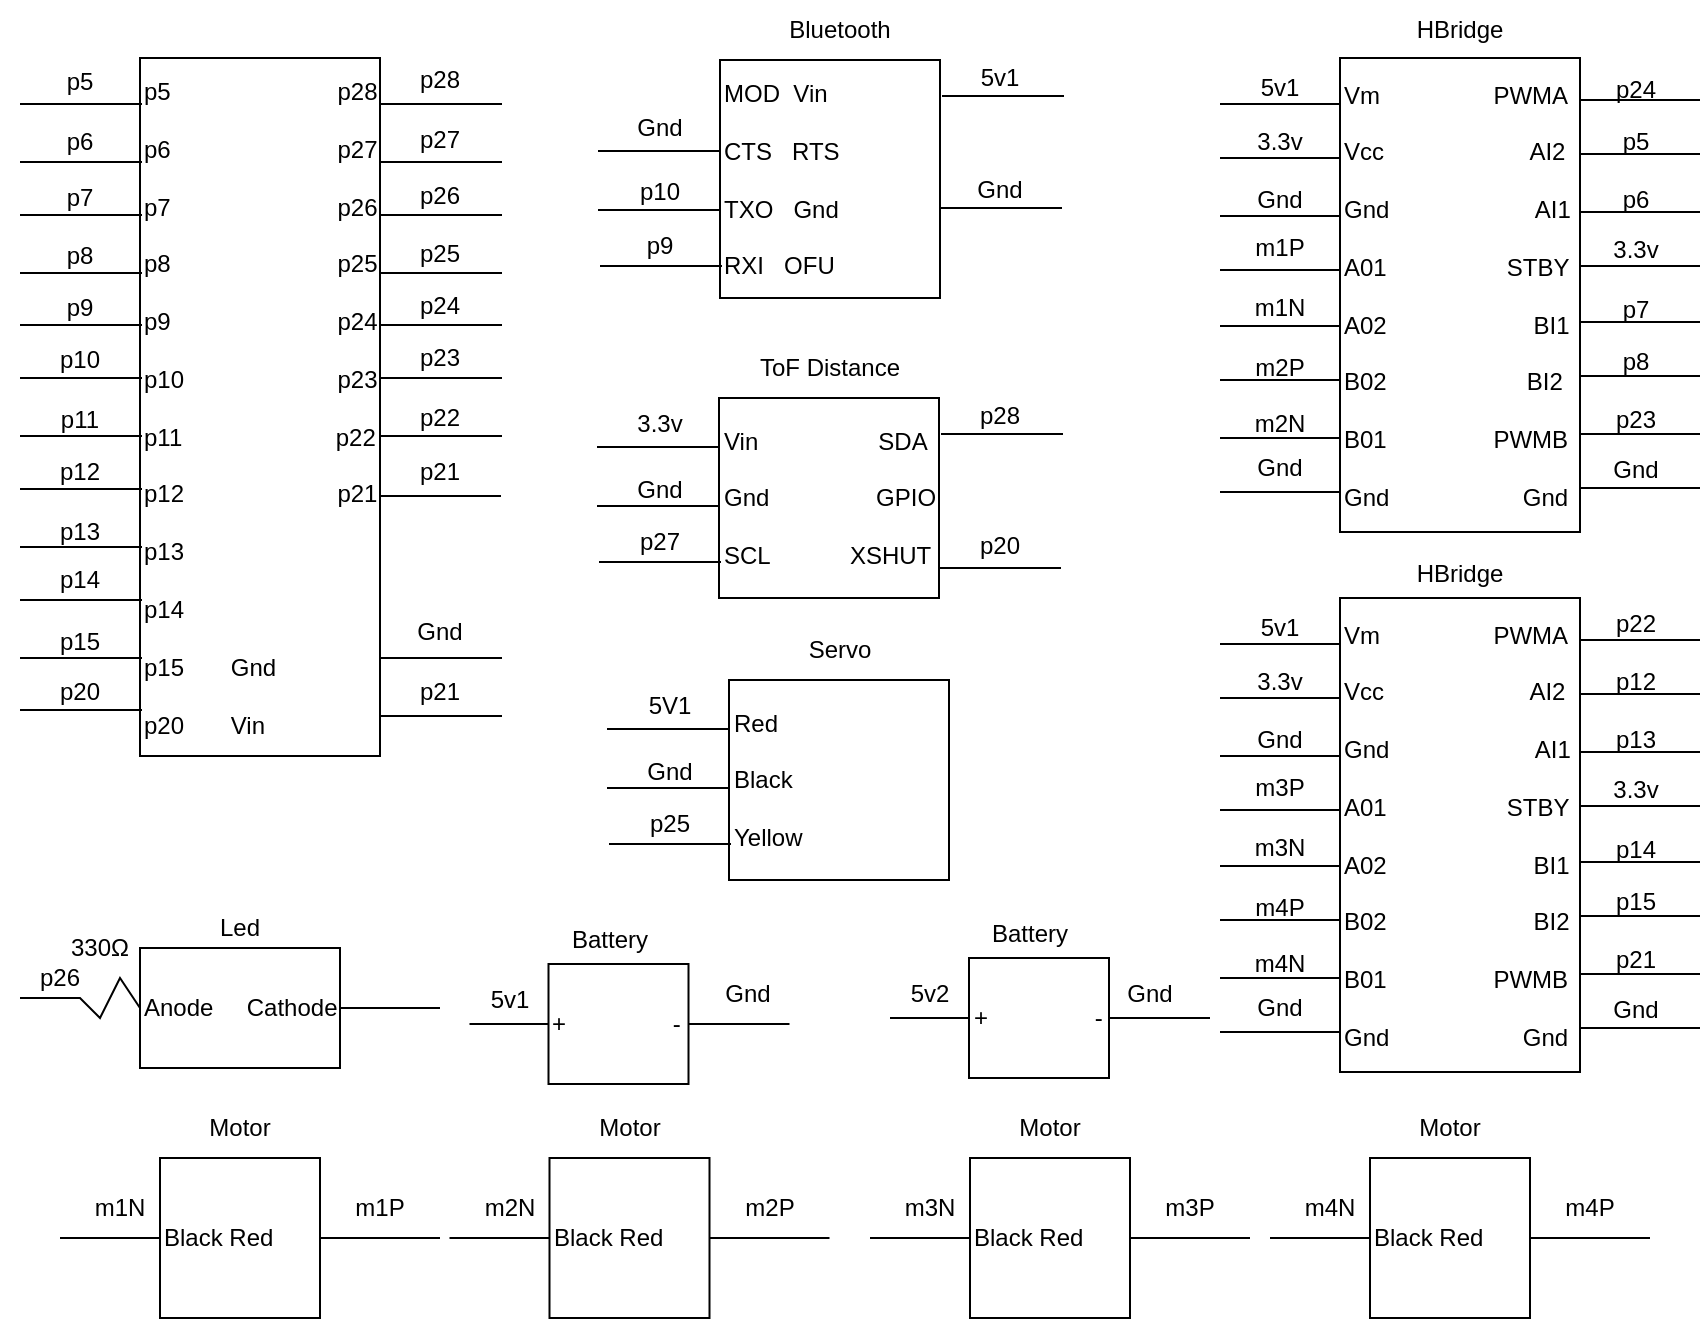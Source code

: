 <mxfile version="21.2.1" type="device">
  <diagram name="Page-1" id="CWghV8FqxBcP414u2vS3">
    <mxGraphModel dx="1825" dy="658" grid="1" gridSize="10" guides="1" tooltips="1" connect="1" arrows="1" fold="1" page="1" pageScale="1" pageWidth="850" pageHeight="1100" math="0" shadow="0">
      <root>
        <mxCell id="0" />
        <mxCell id="1" parent="0" />
        <mxCell id="lGgN09VJ7r-bYCbF2dpQ-1" value="Vm&lt;span style=&quot;white-space: pre;&quot;&gt; &lt;span style=&quot;white-space: pre;&quot;&gt;               &lt;span style=&quot;white-space: pre;&quot;&gt; &lt;span style=&quot;white-space: pre;&quot;&gt;PWMA&lt;/span&gt;&lt;/span&gt;&lt;/span&gt;&lt;/span&gt;&lt;br&gt;&lt;br&gt;Vcc&lt;span style=&quot;white-space: pre;&quot;&gt; &lt;span style=&quot;white-space: pre;&quot;&gt; &lt;span style=&quot;white-space: pre;&quot;&gt;                    AI2&lt;/span&gt;&lt;/span&gt;&lt;/span&gt;&lt;br&gt;&lt;br&gt;Gnd&lt;span style=&quot;white-space: pre;&quot;&gt; &lt;span style=&quot;white-space: pre;&quot;&gt; &lt;span style=&quot;white-space: pre;&quot;&gt;                    AI1&lt;/span&gt;&lt;/span&gt;&lt;/span&gt;&lt;br&gt;&lt;br&gt;A01&lt;span style=&quot;white-space: pre;&quot;&gt; &lt;span style=&quot;white-space: pre;&quot;&gt; &lt;span style=&quot;white-space: pre;&quot;&gt;                STBY&lt;/span&gt;&lt;/span&gt;&lt;/span&gt;&lt;br&gt;&lt;br&gt;A02&lt;span style=&quot;white-space: pre;&quot;&gt; &lt;span style=&quot;white-space: pre;&quot;&gt; &lt;span style=&quot;white-space: pre;&quot;&gt;                    BI1&lt;/span&gt;&lt;/span&gt;&lt;/span&gt;&lt;br&gt;&lt;br&gt;B02&lt;span style=&quot;white-space: pre;&quot;&gt; &lt;span style=&quot;white-space: pre;&quot;&gt;                   &lt;span style=&quot;white-space: pre;&quot;&gt; BI2&lt;/span&gt;&lt;/span&gt;&lt;/span&gt;&lt;br&gt;&lt;br&gt;B01&lt;span style=&quot;white-space: pre;&quot;&gt; &lt;span style=&quot;white-space: pre;&quot;&gt; &lt;span style=&quot;white-space: pre;&quot;&gt;              PWMB&lt;/span&gt;&lt;/span&gt;&lt;/span&gt;&lt;br&gt;&lt;br&gt;Gnd&lt;span style=&quot;white-space: pre;&quot;&gt; &lt;span style=&quot;white-space: pre;&quot;&gt; &lt;span style=&quot;white-space: pre;&quot;&gt;                  Gnd&lt;/span&gt;&lt;/span&gt;&lt;/span&gt;&lt;br&gt;&lt;div style=&quot;text-align: justify; line-height: 220%;&quot;&gt;&lt;/div&gt;" style="whiteSpace=wrap;html=1;align=left;" parent="1" vertex="1">
          <mxGeometry x="660" y="40" width="120" height="237" as="geometry" />
        </mxCell>
        <mxCell id="lGgN09VJ7r-bYCbF2dpQ-3" value="" style="endArrow=none;html=1;rounded=0;" parent="1" edge="1">
          <mxGeometry width="50" height="50" relative="1" as="geometry">
            <mxPoint x="600" y="63" as="sourcePoint" />
            <mxPoint x="660" y="63" as="targetPoint" />
            <Array as="points" />
          </mxGeometry>
        </mxCell>
        <mxCell id="lGgN09VJ7r-bYCbF2dpQ-4" value="" style="endArrow=none;html=1;rounded=0;" parent="1" edge="1">
          <mxGeometry width="50" height="50" relative="1" as="geometry">
            <mxPoint x="600" y="90" as="sourcePoint" />
            <mxPoint x="660" y="90" as="targetPoint" />
            <Array as="points" />
          </mxGeometry>
        </mxCell>
        <mxCell id="lGgN09VJ7r-bYCbF2dpQ-5" value="" style="endArrow=none;html=1;rounded=0;" parent="1" edge="1">
          <mxGeometry width="50" height="50" relative="1" as="geometry">
            <mxPoint x="600" y="119" as="sourcePoint" />
            <mxPoint x="660" y="119" as="targetPoint" />
            <Array as="points" />
          </mxGeometry>
        </mxCell>
        <mxCell id="lGgN09VJ7r-bYCbF2dpQ-6" value="" style="endArrow=none;html=1;rounded=0;" parent="1" edge="1">
          <mxGeometry width="50" height="50" relative="1" as="geometry">
            <mxPoint x="600" y="146" as="sourcePoint" />
            <mxPoint x="660" y="146" as="targetPoint" />
            <Array as="points" />
          </mxGeometry>
        </mxCell>
        <mxCell id="lGgN09VJ7r-bYCbF2dpQ-8" value="" style="endArrow=none;html=1;rounded=0;" parent="1" edge="1">
          <mxGeometry width="50" height="50" relative="1" as="geometry">
            <mxPoint x="600" y="174" as="sourcePoint" />
            <mxPoint x="660" y="174" as="targetPoint" />
            <Array as="points" />
          </mxGeometry>
        </mxCell>
        <mxCell id="lGgN09VJ7r-bYCbF2dpQ-9" value="" style="endArrow=none;html=1;rounded=0;" parent="1" edge="1">
          <mxGeometry width="50" height="50" relative="1" as="geometry">
            <mxPoint x="600" y="201" as="sourcePoint" />
            <mxPoint x="660" y="201" as="targetPoint" />
            <Array as="points" />
          </mxGeometry>
        </mxCell>
        <mxCell id="lGgN09VJ7r-bYCbF2dpQ-10" value="" style="endArrow=none;html=1;rounded=0;" parent="1" edge="1">
          <mxGeometry width="50" height="50" relative="1" as="geometry">
            <mxPoint x="600" y="230" as="sourcePoint" />
            <mxPoint x="660" y="230" as="targetPoint" />
            <Array as="points" />
          </mxGeometry>
        </mxCell>
        <mxCell id="lGgN09VJ7r-bYCbF2dpQ-11" value="" style="endArrow=none;html=1;rounded=0;" parent="1" edge="1">
          <mxGeometry width="50" height="50" relative="1" as="geometry">
            <mxPoint x="600" y="257" as="sourcePoint" />
            <mxPoint x="660" y="257" as="targetPoint" />
            <Array as="points" />
          </mxGeometry>
        </mxCell>
        <mxCell id="lGgN09VJ7r-bYCbF2dpQ-20" value="" style="endArrow=none;html=1;rounded=0;" parent="1" edge="1">
          <mxGeometry width="50" height="50" relative="1" as="geometry">
            <mxPoint x="780" y="61" as="sourcePoint" />
            <mxPoint x="840" y="61" as="targetPoint" />
            <Array as="points" />
          </mxGeometry>
        </mxCell>
        <mxCell id="lGgN09VJ7r-bYCbF2dpQ-21" value="" style="endArrow=none;html=1;rounded=0;" parent="1" edge="1">
          <mxGeometry width="50" height="50" relative="1" as="geometry">
            <mxPoint x="780" y="88" as="sourcePoint" />
            <mxPoint x="840" y="88" as="targetPoint" />
            <Array as="points" />
          </mxGeometry>
        </mxCell>
        <mxCell id="lGgN09VJ7r-bYCbF2dpQ-22" value="" style="endArrow=none;html=1;rounded=0;" parent="1" edge="1">
          <mxGeometry width="50" height="50" relative="1" as="geometry">
            <mxPoint x="780" y="117" as="sourcePoint" />
            <mxPoint x="840" y="117" as="targetPoint" />
            <Array as="points" />
          </mxGeometry>
        </mxCell>
        <mxCell id="lGgN09VJ7r-bYCbF2dpQ-23" value="" style="endArrow=none;html=1;rounded=0;" parent="1" edge="1">
          <mxGeometry width="50" height="50" relative="1" as="geometry">
            <mxPoint x="780" y="144" as="sourcePoint" />
            <mxPoint x="840" y="144" as="targetPoint" />
            <Array as="points" />
          </mxGeometry>
        </mxCell>
        <mxCell id="lGgN09VJ7r-bYCbF2dpQ-24" value="" style="endArrow=none;html=1;rounded=0;" parent="1" edge="1">
          <mxGeometry width="50" height="50" relative="1" as="geometry">
            <mxPoint x="780" y="172" as="sourcePoint" />
            <mxPoint x="840" y="172" as="targetPoint" />
            <Array as="points" />
          </mxGeometry>
        </mxCell>
        <mxCell id="lGgN09VJ7r-bYCbF2dpQ-25" value="" style="endArrow=none;html=1;rounded=0;" parent="1" edge="1">
          <mxGeometry width="50" height="50" relative="1" as="geometry">
            <mxPoint x="780" y="199" as="sourcePoint" />
            <mxPoint x="840" y="199" as="targetPoint" />
            <Array as="points" />
          </mxGeometry>
        </mxCell>
        <mxCell id="lGgN09VJ7r-bYCbF2dpQ-26" value="" style="endArrow=none;html=1;rounded=0;" parent="1" edge="1">
          <mxGeometry width="50" height="50" relative="1" as="geometry">
            <mxPoint x="780" y="228" as="sourcePoint" />
            <mxPoint x="840" y="228" as="targetPoint" />
            <Array as="points" />
          </mxGeometry>
        </mxCell>
        <mxCell id="lGgN09VJ7r-bYCbF2dpQ-27" value="" style="endArrow=none;html=1;rounded=0;" parent="1" edge="1">
          <mxGeometry width="50" height="50" relative="1" as="geometry">
            <mxPoint x="780" y="255" as="sourcePoint" />
            <mxPoint x="840" y="255" as="targetPoint" />
            <Array as="points" />
          </mxGeometry>
        </mxCell>
        <mxCell id="lGgN09VJ7r-bYCbF2dpQ-53" value="5v1" style="text;html=1;strokeColor=none;fillColor=none;align=center;verticalAlign=middle;whiteSpace=wrap;rounded=0;" parent="1" vertex="1">
          <mxGeometry x="600" y="40" width="60" height="30" as="geometry" />
        </mxCell>
        <mxCell id="lGgN09VJ7r-bYCbF2dpQ-55" value="3.3v" style="text;html=1;strokeColor=none;fillColor=none;align=center;verticalAlign=middle;whiteSpace=wrap;rounded=0;" parent="1" vertex="1">
          <mxGeometry x="600" y="67" width="60" height="30" as="geometry" />
        </mxCell>
        <mxCell id="lGgN09VJ7r-bYCbF2dpQ-56" value="Gnd" style="text;html=1;strokeColor=none;fillColor=none;align=center;verticalAlign=middle;whiteSpace=wrap;rounded=0;" parent="1" vertex="1">
          <mxGeometry x="600" y="97" width="60" height="27" as="geometry" />
        </mxCell>
        <mxCell id="lGgN09VJ7r-bYCbF2dpQ-57" value="m1P" style="text;html=1;strokeColor=none;fillColor=none;align=center;verticalAlign=middle;whiteSpace=wrap;rounded=0;" parent="1" vertex="1">
          <mxGeometry x="600" y="120" width="60" height="30" as="geometry" />
        </mxCell>
        <mxCell id="lGgN09VJ7r-bYCbF2dpQ-59" value="m1N" style="text;html=1;strokeColor=none;fillColor=none;align=center;verticalAlign=middle;whiteSpace=wrap;rounded=0;" parent="1" vertex="1">
          <mxGeometry x="600" y="150" width="60" height="30" as="geometry" />
        </mxCell>
        <mxCell id="lGgN09VJ7r-bYCbF2dpQ-60" value="m2P" style="text;html=1;strokeColor=none;fillColor=none;align=center;verticalAlign=middle;whiteSpace=wrap;rounded=0;" parent="1" vertex="1">
          <mxGeometry x="600" y="180" width="60" height="30" as="geometry" />
        </mxCell>
        <mxCell id="lGgN09VJ7r-bYCbF2dpQ-62" value="m2N" style="text;html=1;strokeColor=none;fillColor=none;align=center;verticalAlign=middle;whiteSpace=wrap;rounded=0;" parent="1" vertex="1">
          <mxGeometry x="600" y="208" width="60" height="30" as="geometry" />
        </mxCell>
        <mxCell id="lGgN09VJ7r-bYCbF2dpQ-64" value="Gnd" style="text;html=1;strokeColor=none;fillColor=none;align=center;verticalAlign=middle;whiteSpace=wrap;rounded=0;" parent="1" vertex="1">
          <mxGeometry x="600" y="230" width="60" height="30" as="geometry" />
        </mxCell>
        <mxCell id="lGgN09VJ7r-bYCbF2dpQ-73" value="p24" style="text;html=1;strokeColor=none;fillColor=none;align=center;verticalAlign=middle;whiteSpace=wrap;rounded=0;" parent="1" vertex="1">
          <mxGeometry x="778" y="41" width="60" height="30" as="geometry" />
        </mxCell>
        <mxCell id="lGgN09VJ7r-bYCbF2dpQ-74" value="p5" style="text;html=1;strokeColor=none;fillColor=none;align=center;verticalAlign=middle;whiteSpace=wrap;rounded=0;" parent="1" vertex="1">
          <mxGeometry x="778" y="67" width="60" height="30" as="geometry" />
        </mxCell>
        <mxCell id="lGgN09VJ7r-bYCbF2dpQ-75" value="p6" style="text;html=1;strokeColor=none;fillColor=none;align=center;verticalAlign=middle;whiteSpace=wrap;rounded=0;" parent="1" vertex="1">
          <mxGeometry x="778" y="96" width="60" height="30" as="geometry" />
        </mxCell>
        <mxCell id="lGgN09VJ7r-bYCbF2dpQ-76" value="3.3v" style="text;html=1;strokeColor=none;fillColor=none;align=center;verticalAlign=middle;whiteSpace=wrap;rounded=0;" parent="1" vertex="1">
          <mxGeometry x="778" y="121" width="60" height="30" as="geometry" />
        </mxCell>
        <mxCell id="lGgN09VJ7r-bYCbF2dpQ-77" value="p7" style="text;html=1;strokeColor=none;fillColor=none;align=center;verticalAlign=middle;whiteSpace=wrap;rounded=0;" parent="1" vertex="1">
          <mxGeometry x="778" y="151" width="60" height="30" as="geometry" />
        </mxCell>
        <mxCell id="lGgN09VJ7r-bYCbF2dpQ-78" value="p8" style="text;html=1;strokeColor=none;fillColor=none;align=center;verticalAlign=middle;whiteSpace=wrap;rounded=0;" parent="1" vertex="1">
          <mxGeometry x="778" y="177" width="60" height="30" as="geometry" />
        </mxCell>
        <mxCell id="lGgN09VJ7r-bYCbF2dpQ-79" value="p23" style="text;html=1;strokeColor=none;fillColor=none;align=center;verticalAlign=middle;whiteSpace=wrap;rounded=0;" parent="1" vertex="1">
          <mxGeometry x="778" y="206" width="60" height="30" as="geometry" />
        </mxCell>
        <mxCell id="lGgN09VJ7r-bYCbF2dpQ-80" value="Gnd" style="text;html=1;strokeColor=none;fillColor=none;align=center;verticalAlign=middle;whiteSpace=wrap;rounded=0;" parent="1" vertex="1">
          <mxGeometry x="778" y="231" width="60" height="30" as="geometry" />
        </mxCell>
        <mxCell id="lGgN09VJ7r-bYCbF2dpQ-81" value="Vm&lt;span style=&quot;white-space: pre;&quot;&gt; &lt;span style=&quot;white-space: pre;&quot;&gt; &lt;span style=&quot;white-space: pre;&quot;&gt;               &lt;span style=&quot;white-space: pre;&quot;&gt;PWMA&lt;/span&gt;&lt;/span&gt;&lt;/span&gt;&lt;/span&gt;&lt;br&gt;&lt;br&gt;Vcc&lt;span style=&quot;white-space: pre;&quot;&gt; &lt;span style=&quot;white-space: pre;&quot;&gt; &lt;span style=&quot;white-space: pre;&quot;&gt;                    AI2&lt;/span&gt;&lt;/span&gt;&lt;/span&gt;&lt;br&gt;&lt;br&gt;Gnd&lt;span style=&quot;white-space: pre;&quot;&gt; &lt;span style=&quot;white-space: pre;&quot;&gt; &lt;span style=&quot;white-space: pre;&quot;&gt;                    AI1&lt;/span&gt;&lt;/span&gt;&lt;/span&gt;&lt;br&gt;&lt;br&gt;A01&lt;span style=&quot;white-space: pre;&quot;&gt; &lt;span style=&quot;white-space: pre;&quot;&gt; &lt;span style=&quot;white-space: pre;&quot;&gt;                STBY&lt;/span&gt;&lt;/span&gt;&lt;/span&gt;&lt;br&gt;&lt;br&gt;A02&lt;span style=&quot;white-space: pre;&quot;&gt; &lt;span style=&quot;white-space: pre;&quot;&gt; &lt;span style=&quot;white-space: pre;&quot;&gt;                    BI1&lt;/span&gt;&lt;/span&gt;&lt;/span&gt;&lt;br&gt;&lt;br&gt;B02&lt;span style=&quot;white-space: pre;&quot;&gt; &lt;span style=&quot;white-space: pre;&quot;&gt;                    &lt;span style=&quot;white-space: pre;&quot;&gt; BI2&lt;/span&gt;&lt;/span&gt;&lt;/span&gt;&lt;br&gt;&lt;br&gt;B01&lt;span style=&quot;white-space: pre;&quot;&gt; &lt;span style=&quot;white-space: pre;&quot;&gt;              &lt;span style=&quot;white-space: pre;&quot;&gt; PWMB&lt;/span&gt;&lt;/span&gt;&lt;/span&gt;&lt;br&gt;&lt;br&gt;Gnd&lt;span style=&quot;white-space: pre;&quot;&gt; &lt;span style=&quot;white-space: pre;&quot;&gt; &lt;span style=&quot;white-space: pre;&quot;&gt;                  Gnd&lt;/span&gt;&lt;/span&gt;&lt;/span&gt;&lt;br&gt;&lt;div style=&quot;text-align: justify; line-height: 220%;&quot;&gt;&lt;/div&gt;" style="whiteSpace=wrap;html=1;align=left;" parent="1" vertex="1">
          <mxGeometry x="660" y="310" width="120" height="237" as="geometry" />
        </mxCell>
        <mxCell id="lGgN09VJ7r-bYCbF2dpQ-82" value="" style="endArrow=none;html=1;rounded=0;" parent="1" edge="1">
          <mxGeometry width="50" height="50" relative="1" as="geometry">
            <mxPoint x="600" y="333" as="sourcePoint" />
            <mxPoint x="660" y="333" as="targetPoint" />
            <Array as="points" />
          </mxGeometry>
        </mxCell>
        <mxCell id="lGgN09VJ7r-bYCbF2dpQ-83" value="" style="endArrow=none;html=1;rounded=0;" parent="1" edge="1">
          <mxGeometry width="50" height="50" relative="1" as="geometry">
            <mxPoint x="600" y="360" as="sourcePoint" />
            <mxPoint x="660" y="360" as="targetPoint" />
            <Array as="points" />
          </mxGeometry>
        </mxCell>
        <mxCell id="lGgN09VJ7r-bYCbF2dpQ-84" value="" style="endArrow=none;html=1;rounded=0;" parent="1" edge="1">
          <mxGeometry width="50" height="50" relative="1" as="geometry">
            <mxPoint x="600" y="389" as="sourcePoint" />
            <mxPoint x="660" y="389" as="targetPoint" />
            <Array as="points" />
          </mxGeometry>
        </mxCell>
        <mxCell id="lGgN09VJ7r-bYCbF2dpQ-85" value="" style="endArrow=none;html=1;rounded=0;" parent="1" edge="1">
          <mxGeometry width="50" height="50" relative="1" as="geometry">
            <mxPoint x="600" y="416" as="sourcePoint" />
            <mxPoint x="660" y="416" as="targetPoint" />
            <Array as="points" />
          </mxGeometry>
        </mxCell>
        <mxCell id="lGgN09VJ7r-bYCbF2dpQ-86" value="" style="endArrow=none;html=1;rounded=0;" parent="1" edge="1">
          <mxGeometry width="50" height="50" relative="1" as="geometry">
            <mxPoint x="600" y="444" as="sourcePoint" />
            <mxPoint x="660" y="444" as="targetPoint" />
            <Array as="points" />
          </mxGeometry>
        </mxCell>
        <mxCell id="lGgN09VJ7r-bYCbF2dpQ-87" value="" style="endArrow=none;html=1;rounded=0;" parent="1" edge="1">
          <mxGeometry width="50" height="50" relative="1" as="geometry">
            <mxPoint x="600" y="471" as="sourcePoint" />
            <mxPoint x="660" y="471" as="targetPoint" />
            <Array as="points" />
          </mxGeometry>
        </mxCell>
        <mxCell id="lGgN09VJ7r-bYCbF2dpQ-88" value="" style="endArrow=none;html=1;rounded=0;" parent="1" edge="1">
          <mxGeometry width="50" height="50" relative="1" as="geometry">
            <mxPoint x="600" y="500" as="sourcePoint" />
            <mxPoint x="660" y="500" as="targetPoint" />
            <Array as="points" />
          </mxGeometry>
        </mxCell>
        <mxCell id="lGgN09VJ7r-bYCbF2dpQ-89" value="" style="endArrow=none;html=1;rounded=0;" parent="1" edge="1">
          <mxGeometry width="50" height="50" relative="1" as="geometry">
            <mxPoint x="600" y="527" as="sourcePoint" />
            <mxPoint x="660" y="527" as="targetPoint" />
            <Array as="points" />
          </mxGeometry>
        </mxCell>
        <mxCell id="lGgN09VJ7r-bYCbF2dpQ-90" value="" style="endArrow=none;html=1;rounded=0;" parent="1" edge="1">
          <mxGeometry width="50" height="50" relative="1" as="geometry">
            <mxPoint x="780" y="331" as="sourcePoint" />
            <mxPoint x="840" y="331" as="targetPoint" />
            <Array as="points" />
          </mxGeometry>
        </mxCell>
        <mxCell id="lGgN09VJ7r-bYCbF2dpQ-91" value="" style="endArrow=none;html=1;rounded=0;" parent="1" edge="1">
          <mxGeometry width="50" height="50" relative="1" as="geometry">
            <mxPoint x="780" y="358" as="sourcePoint" />
            <mxPoint x="840" y="358" as="targetPoint" />
            <Array as="points" />
          </mxGeometry>
        </mxCell>
        <mxCell id="lGgN09VJ7r-bYCbF2dpQ-92" value="" style="endArrow=none;html=1;rounded=0;" parent="1" edge="1">
          <mxGeometry width="50" height="50" relative="1" as="geometry">
            <mxPoint x="780" y="387" as="sourcePoint" />
            <mxPoint x="840" y="387" as="targetPoint" />
            <Array as="points" />
          </mxGeometry>
        </mxCell>
        <mxCell id="lGgN09VJ7r-bYCbF2dpQ-93" value="" style="endArrow=none;html=1;rounded=0;" parent="1" edge="1">
          <mxGeometry width="50" height="50" relative="1" as="geometry">
            <mxPoint x="780" y="414" as="sourcePoint" />
            <mxPoint x="840" y="414" as="targetPoint" />
            <Array as="points" />
          </mxGeometry>
        </mxCell>
        <mxCell id="lGgN09VJ7r-bYCbF2dpQ-94" value="" style="endArrow=none;html=1;rounded=0;" parent="1" edge="1">
          <mxGeometry width="50" height="50" relative="1" as="geometry">
            <mxPoint x="780" y="442" as="sourcePoint" />
            <mxPoint x="840" y="442" as="targetPoint" />
            <Array as="points" />
          </mxGeometry>
        </mxCell>
        <mxCell id="lGgN09VJ7r-bYCbF2dpQ-95" value="" style="endArrow=none;html=1;rounded=0;" parent="1" edge="1">
          <mxGeometry width="50" height="50" relative="1" as="geometry">
            <mxPoint x="780" y="469" as="sourcePoint" />
            <mxPoint x="840" y="469" as="targetPoint" />
            <Array as="points" />
          </mxGeometry>
        </mxCell>
        <mxCell id="lGgN09VJ7r-bYCbF2dpQ-96" value="" style="endArrow=none;html=1;rounded=0;" parent="1" edge="1">
          <mxGeometry width="50" height="50" relative="1" as="geometry">
            <mxPoint x="780" y="498" as="sourcePoint" />
            <mxPoint x="840" y="498" as="targetPoint" />
            <Array as="points" />
          </mxGeometry>
        </mxCell>
        <mxCell id="lGgN09VJ7r-bYCbF2dpQ-97" value="" style="endArrow=none;html=1;rounded=0;" parent="1" edge="1">
          <mxGeometry width="50" height="50" relative="1" as="geometry">
            <mxPoint x="780" y="525" as="sourcePoint" />
            <mxPoint x="840" y="525" as="targetPoint" />
            <Array as="points" />
          </mxGeometry>
        </mxCell>
        <mxCell id="lGgN09VJ7r-bYCbF2dpQ-98" value="5v1" style="text;html=1;strokeColor=none;fillColor=none;align=center;verticalAlign=middle;whiteSpace=wrap;rounded=0;" parent="1" vertex="1">
          <mxGeometry x="600" y="310" width="60" height="30" as="geometry" />
        </mxCell>
        <mxCell id="lGgN09VJ7r-bYCbF2dpQ-99" value="3.3v" style="text;html=1;strokeColor=none;fillColor=none;align=center;verticalAlign=middle;whiteSpace=wrap;rounded=0;" parent="1" vertex="1">
          <mxGeometry x="600" y="337" width="60" height="30" as="geometry" />
        </mxCell>
        <mxCell id="lGgN09VJ7r-bYCbF2dpQ-100" value="Gnd" style="text;html=1;strokeColor=none;fillColor=none;align=center;verticalAlign=middle;whiteSpace=wrap;rounded=0;" parent="1" vertex="1">
          <mxGeometry x="600" y="367" width="60" height="27" as="geometry" />
        </mxCell>
        <mxCell id="lGgN09VJ7r-bYCbF2dpQ-101" value="m3P" style="text;html=1;strokeColor=none;fillColor=none;align=center;verticalAlign=middle;whiteSpace=wrap;rounded=0;" parent="1" vertex="1">
          <mxGeometry x="600" y="390" width="60" height="30" as="geometry" />
        </mxCell>
        <mxCell id="lGgN09VJ7r-bYCbF2dpQ-102" value="m3N" style="text;html=1;strokeColor=none;fillColor=none;align=center;verticalAlign=middle;whiteSpace=wrap;rounded=0;" parent="1" vertex="1">
          <mxGeometry x="600" y="420" width="60" height="30" as="geometry" />
        </mxCell>
        <mxCell id="lGgN09VJ7r-bYCbF2dpQ-103" value="m4P" style="text;html=1;strokeColor=none;fillColor=none;align=center;verticalAlign=middle;whiteSpace=wrap;rounded=0;" parent="1" vertex="1">
          <mxGeometry x="600" y="450" width="60" height="30" as="geometry" />
        </mxCell>
        <mxCell id="lGgN09VJ7r-bYCbF2dpQ-104" value="m4N" style="text;html=1;strokeColor=none;fillColor=none;align=center;verticalAlign=middle;whiteSpace=wrap;rounded=0;" parent="1" vertex="1">
          <mxGeometry x="600" y="478" width="60" height="30" as="geometry" />
        </mxCell>
        <mxCell id="lGgN09VJ7r-bYCbF2dpQ-105" value="Gnd" style="text;html=1;strokeColor=none;fillColor=none;align=center;verticalAlign=middle;whiteSpace=wrap;rounded=0;" parent="1" vertex="1">
          <mxGeometry x="600" y="500" width="60" height="30" as="geometry" />
        </mxCell>
        <mxCell id="lGgN09VJ7r-bYCbF2dpQ-106" value="p22" style="text;html=1;strokeColor=none;fillColor=none;align=center;verticalAlign=middle;whiteSpace=wrap;rounded=0;" parent="1" vertex="1">
          <mxGeometry x="778" y="308" width="60" height="30" as="geometry" />
        </mxCell>
        <mxCell id="lGgN09VJ7r-bYCbF2dpQ-107" value="p12" style="text;html=1;strokeColor=none;fillColor=none;align=center;verticalAlign=middle;whiteSpace=wrap;rounded=0;" parent="1" vertex="1">
          <mxGeometry x="778" y="337" width="60" height="30" as="geometry" />
        </mxCell>
        <mxCell id="lGgN09VJ7r-bYCbF2dpQ-108" value="p13" style="text;html=1;strokeColor=none;fillColor=none;align=center;verticalAlign=middle;whiteSpace=wrap;rounded=0;" parent="1" vertex="1">
          <mxGeometry x="778" y="366" width="60" height="30" as="geometry" />
        </mxCell>
        <mxCell id="lGgN09VJ7r-bYCbF2dpQ-109" value="3.3v" style="text;html=1;strokeColor=none;fillColor=none;align=center;verticalAlign=middle;whiteSpace=wrap;rounded=0;" parent="1" vertex="1">
          <mxGeometry x="778" y="391" width="60" height="30" as="geometry" />
        </mxCell>
        <mxCell id="lGgN09VJ7r-bYCbF2dpQ-110" value="p14" style="text;html=1;strokeColor=none;fillColor=none;align=center;verticalAlign=middle;whiteSpace=wrap;rounded=0;" parent="1" vertex="1">
          <mxGeometry x="778" y="421" width="60" height="30" as="geometry" />
        </mxCell>
        <mxCell id="lGgN09VJ7r-bYCbF2dpQ-111" value="p15" style="text;html=1;strokeColor=none;fillColor=none;align=center;verticalAlign=middle;whiteSpace=wrap;rounded=0;" parent="1" vertex="1">
          <mxGeometry x="778" y="447" width="60" height="30" as="geometry" />
        </mxCell>
        <mxCell id="lGgN09VJ7r-bYCbF2dpQ-112" value="p21" style="text;html=1;strokeColor=none;fillColor=none;align=center;verticalAlign=middle;whiteSpace=wrap;rounded=0;" parent="1" vertex="1">
          <mxGeometry x="778" y="476" width="60" height="30" as="geometry" />
        </mxCell>
        <mxCell id="lGgN09VJ7r-bYCbF2dpQ-113" value="Gnd" style="text;html=1;strokeColor=none;fillColor=none;align=center;verticalAlign=middle;whiteSpace=wrap;rounded=0;" parent="1" vertex="1">
          <mxGeometry x="778" y="501" width="60" height="30" as="geometry" />
        </mxCell>
        <mxCell id="lGgN09VJ7r-bYCbF2dpQ-116" value="MOD&lt;span style=&quot;white-space: pre;&quot;&gt; &lt;span style=&quot;white-space: pre;&quot;&gt; Vin&lt;/span&gt;&lt;/span&gt;&lt;br&gt;&lt;br&gt;CTS&lt;span style=&quot;white-space: pre;&quot;&gt; &lt;span style=&quot;white-space: pre;&quot;&gt; &lt;span style=&quot;white-space: pre;&quot;&gt; RTS&lt;/span&gt;&lt;/span&gt;&lt;/span&gt;&lt;br&gt;&lt;br&gt;TXO&lt;span style=&quot;white-space: pre;&quot;&gt; &lt;span style=&quot;white-space: pre;&quot;&gt; &lt;span style=&quot;white-space: pre;&quot;&gt; Gnd&lt;/span&gt;&lt;/span&gt;&lt;/span&gt;&lt;br&gt;&lt;br&gt;RXI&lt;span style=&quot;white-space: pre;&quot;&gt; &lt;span style=&quot;white-space: pre;&quot;&gt; &lt;span style=&quot;white-space: pre;&quot;&gt; OFU&lt;/span&gt;&lt;/span&gt;&lt;/span&gt;" style="rounded=0;whiteSpace=wrap;html=1;align=left;" parent="1" vertex="1">
          <mxGeometry x="350" y="41" width="110" height="119" as="geometry" />
        </mxCell>
        <mxCell id="lGgN09VJ7r-bYCbF2dpQ-117" value="HBridge" style="text;html=1;strokeColor=none;fillColor=none;align=center;verticalAlign=middle;whiteSpace=wrap;rounded=0;" parent="1" vertex="1">
          <mxGeometry x="690" y="11" width="60" height="30" as="geometry" />
        </mxCell>
        <mxCell id="lGgN09VJ7r-bYCbF2dpQ-118" value="HBridge" style="text;html=1;strokeColor=none;fillColor=none;align=center;verticalAlign=middle;whiteSpace=wrap;rounded=0;" parent="1" vertex="1">
          <mxGeometry x="690" y="283" width="60" height="30" as="geometry" />
        </mxCell>
        <mxCell id="lGgN09VJ7r-bYCbF2dpQ-120" value="" style="endArrow=none;html=1;rounded=0;exitX=0.008;exitY=0.16;exitDx=0;exitDy=0;exitPerimeter=0;" parent="1" edge="1">
          <mxGeometry width="50" height="50" relative="1" as="geometry">
            <mxPoint x="350" y="86.5" as="sourcePoint" />
            <mxPoint x="289" y="86.5" as="targetPoint" />
          </mxGeometry>
        </mxCell>
        <mxCell id="lGgN09VJ7r-bYCbF2dpQ-121" value="" style="endArrow=none;html=1;rounded=0;exitX=0.008;exitY=0.16;exitDx=0;exitDy=0;exitPerimeter=0;" parent="1" edge="1">
          <mxGeometry width="50" height="50" relative="1" as="geometry">
            <mxPoint x="350" y="116" as="sourcePoint" />
            <mxPoint x="289" y="116" as="targetPoint" />
          </mxGeometry>
        </mxCell>
        <mxCell id="lGgN09VJ7r-bYCbF2dpQ-122" value="" style="endArrow=none;html=1;rounded=0;exitX=0.008;exitY=0.16;exitDx=0;exitDy=0;exitPerimeter=0;" parent="1" edge="1">
          <mxGeometry width="50" height="50" relative="1" as="geometry">
            <mxPoint x="351" y="144" as="sourcePoint" />
            <mxPoint x="290" y="144" as="targetPoint" />
          </mxGeometry>
        </mxCell>
        <mxCell id="lGgN09VJ7r-bYCbF2dpQ-123" value="" style="endArrow=none;html=1;rounded=0;exitX=0.008;exitY=0.16;exitDx=0;exitDy=0;exitPerimeter=0;" parent="1" edge="1">
          <mxGeometry width="50" height="50" relative="1" as="geometry">
            <mxPoint x="522" y="59" as="sourcePoint" />
            <mxPoint x="461" y="59" as="targetPoint" />
          </mxGeometry>
        </mxCell>
        <mxCell id="lGgN09VJ7r-bYCbF2dpQ-125" value="" style="endArrow=none;html=1;rounded=0;exitX=0.008;exitY=0.16;exitDx=0;exitDy=0;exitPerimeter=0;" parent="1" edge="1">
          <mxGeometry width="50" height="50" relative="1" as="geometry">
            <mxPoint x="521" y="115" as="sourcePoint" />
            <mxPoint x="460" y="115" as="targetPoint" />
          </mxGeometry>
        </mxCell>
        <mxCell id="lGgN09VJ7r-bYCbF2dpQ-128" value="Gnd" style="text;html=1;strokeColor=none;fillColor=none;align=center;verticalAlign=middle;whiteSpace=wrap;rounded=0;" parent="1" vertex="1">
          <mxGeometry x="290" y="60" width="60" height="30" as="geometry" />
        </mxCell>
        <mxCell id="lGgN09VJ7r-bYCbF2dpQ-129" value="p10" style="text;html=1;strokeColor=none;fillColor=none;align=center;verticalAlign=middle;whiteSpace=wrap;rounded=0;" parent="1" vertex="1">
          <mxGeometry x="290" y="93" width="60" height="27" as="geometry" />
        </mxCell>
        <mxCell id="lGgN09VJ7r-bYCbF2dpQ-130" value="p9" style="text;html=1;strokeColor=none;fillColor=none;align=center;verticalAlign=middle;whiteSpace=wrap;rounded=0;" parent="1" vertex="1">
          <mxGeometry x="290" y="120" width="60" height="27" as="geometry" />
        </mxCell>
        <mxCell id="lGgN09VJ7r-bYCbF2dpQ-131" value="5v1" style="text;html=1;strokeColor=none;fillColor=none;align=center;verticalAlign=middle;whiteSpace=wrap;rounded=0;" parent="1" vertex="1">
          <mxGeometry x="460" y="36" width="60" height="27" as="geometry" />
        </mxCell>
        <mxCell id="lGgN09VJ7r-bYCbF2dpQ-132" value="Gnd" style="text;html=1;strokeColor=none;fillColor=none;align=center;verticalAlign=middle;whiteSpace=wrap;rounded=0;" parent="1" vertex="1">
          <mxGeometry x="460" y="92" width="60" height="27" as="geometry" />
        </mxCell>
        <mxCell id="lGgN09VJ7r-bYCbF2dpQ-133" value="Bluetooth" style="text;html=1;strokeColor=none;fillColor=none;align=center;verticalAlign=middle;whiteSpace=wrap;rounded=0;" parent="1" vertex="1">
          <mxGeometry x="380" y="11" width="60" height="30" as="geometry" />
        </mxCell>
        <mxCell id="lGgN09VJ7r-bYCbF2dpQ-135" value="Vin&lt;span style=&quot;white-space: pre;&quot;&gt; &lt;span style=&quot;white-space: pre;&quot;&gt;                &lt;span style=&quot;white-space: pre;&quot;&gt; SDA&lt;/span&gt;&lt;/span&gt;&lt;/span&gt;&lt;br&gt;&lt;br&gt;Gnd&lt;span style=&quot;white-space: pre;&quot;&gt;        &lt;span style=&quot;white-space: pre;&quot;&gt;&lt;span style=&quot;white-space: pre;&quot;&gt;        GPIO&lt;/span&gt;&lt;/span&gt;&lt;/span&gt;&lt;br&gt;&lt;br&gt;SCL&lt;span style=&quot;white-space: pre;&quot;&gt; &lt;span style=&quot;white-space: pre;&quot;&gt;           &lt;span style=&quot;white-space: pre;&quot;&gt;XSHUT&lt;/span&gt;&lt;/span&gt;&lt;/span&gt;" style="rounded=0;whiteSpace=wrap;html=1;align=left;" parent="1" vertex="1">
          <mxGeometry x="349.5" y="210" width="110" height="100" as="geometry" />
        </mxCell>
        <mxCell id="lGgN09VJ7r-bYCbF2dpQ-136" value="" style="endArrow=none;html=1;rounded=0;exitX=0.008;exitY=0.16;exitDx=0;exitDy=0;exitPerimeter=0;" parent="1" edge="1">
          <mxGeometry width="50" height="50" relative="1" as="geometry">
            <mxPoint x="349.5" y="234.5" as="sourcePoint" />
            <mxPoint x="288.5" y="234.5" as="targetPoint" />
          </mxGeometry>
        </mxCell>
        <mxCell id="lGgN09VJ7r-bYCbF2dpQ-137" value="" style="endArrow=none;html=1;rounded=0;exitX=0.008;exitY=0.16;exitDx=0;exitDy=0;exitPerimeter=0;" parent="1" edge="1">
          <mxGeometry width="50" height="50" relative="1" as="geometry">
            <mxPoint x="349.5" y="264" as="sourcePoint" />
            <mxPoint x="288.5" y="264" as="targetPoint" />
          </mxGeometry>
        </mxCell>
        <mxCell id="lGgN09VJ7r-bYCbF2dpQ-138" value="" style="endArrow=none;html=1;rounded=0;exitX=0.008;exitY=0.16;exitDx=0;exitDy=0;exitPerimeter=0;" parent="1" edge="1">
          <mxGeometry width="50" height="50" relative="1" as="geometry">
            <mxPoint x="350.5" y="292" as="sourcePoint" />
            <mxPoint x="289.5" y="292" as="targetPoint" />
          </mxGeometry>
        </mxCell>
        <mxCell id="lGgN09VJ7r-bYCbF2dpQ-139" value="" style="endArrow=none;html=1;rounded=0;exitX=0.008;exitY=0.16;exitDx=0;exitDy=0;exitPerimeter=0;" parent="1" edge="1">
          <mxGeometry width="50" height="50" relative="1" as="geometry">
            <mxPoint x="521.5" y="228" as="sourcePoint" />
            <mxPoint x="460.5" y="228" as="targetPoint" />
          </mxGeometry>
        </mxCell>
        <mxCell id="lGgN09VJ7r-bYCbF2dpQ-140" value="" style="endArrow=none;html=1;rounded=0;exitX=0.008;exitY=0.16;exitDx=0;exitDy=0;exitPerimeter=0;" parent="1" edge="1">
          <mxGeometry width="50" height="50" relative="1" as="geometry">
            <mxPoint x="520.5" y="295" as="sourcePoint" />
            <mxPoint x="459.5" y="295" as="targetPoint" />
          </mxGeometry>
        </mxCell>
        <mxCell id="lGgN09VJ7r-bYCbF2dpQ-141" value="3.3v" style="text;html=1;strokeColor=none;fillColor=none;align=center;verticalAlign=middle;whiteSpace=wrap;rounded=0;" parent="1" vertex="1">
          <mxGeometry x="289.5" y="208" width="60" height="30" as="geometry" />
        </mxCell>
        <mxCell id="lGgN09VJ7r-bYCbF2dpQ-142" value="Gnd" style="text;html=1;strokeColor=none;fillColor=none;align=center;verticalAlign=middle;whiteSpace=wrap;rounded=0;" parent="1" vertex="1">
          <mxGeometry x="289.5" y="241" width="60" height="29" as="geometry" />
        </mxCell>
        <mxCell id="lGgN09VJ7r-bYCbF2dpQ-143" value="p27" style="text;html=1;strokeColor=none;fillColor=none;align=center;verticalAlign=middle;whiteSpace=wrap;rounded=0;" parent="1" vertex="1">
          <mxGeometry x="289.5" y="268" width="60" height="27" as="geometry" />
        </mxCell>
        <mxCell id="lGgN09VJ7r-bYCbF2dpQ-144" value="p28" style="text;html=1;strokeColor=none;fillColor=none;align=center;verticalAlign=middle;whiteSpace=wrap;rounded=0;" parent="1" vertex="1">
          <mxGeometry x="459.5" y="205" width="60" height="27" as="geometry" />
        </mxCell>
        <mxCell id="lGgN09VJ7r-bYCbF2dpQ-145" value="p20" style="text;html=1;strokeColor=none;fillColor=none;align=center;verticalAlign=middle;whiteSpace=wrap;rounded=0;" parent="1" vertex="1">
          <mxGeometry x="459.5" y="270" width="60" height="27" as="geometry" />
        </mxCell>
        <mxCell id="lGgN09VJ7r-bYCbF2dpQ-146" value="ToF Distance" style="text;html=1;strokeColor=none;fillColor=none;align=center;verticalAlign=middle;whiteSpace=wrap;rounded=0;" parent="1" vertex="1">
          <mxGeometry x="359.75" y="180" width="89.5" height="30" as="geometry" />
        </mxCell>
        <mxCell id="lGgN09VJ7r-bYCbF2dpQ-150" value="Red&lt;span style=&quot;white-space: pre;&quot;&gt; &lt;span style=&quot;white-space: pre;&quot;&gt; &lt;/span&gt;&lt;/span&gt;&lt;br&gt;&lt;br&gt;Black&lt;span style=&quot;white-space: pre;&quot;&gt;        &lt;span style=&quot;white-space: pre;&quot;&gt;&lt;span style=&quot;white-space: pre;&quot;&gt;       &lt;/span&gt;&lt;/span&gt;&lt;/span&gt;&lt;br&gt;&lt;br&gt;Yellow&lt;span style=&quot;white-space: pre;&quot;&gt;   &lt;/span&gt;" style="rounded=0;whiteSpace=wrap;html=1;align=left;" parent="1" vertex="1">
          <mxGeometry x="354.5" y="351" width="110" height="100" as="geometry" />
        </mxCell>
        <mxCell id="lGgN09VJ7r-bYCbF2dpQ-151" value="" style="endArrow=none;html=1;rounded=0;exitX=0.008;exitY=0.16;exitDx=0;exitDy=0;exitPerimeter=0;" parent="1" edge="1">
          <mxGeometry width="50" height="50" relative="1" as="geometry">
            <mxPoint x="354.5" y="375.5" as="sourcePoint" />
            <mxPoint x="293.5" y="375.5" as="targetPoint" />
          </mxGeometry>
        </mxCell>
        <mxCell id="lGgN09VJ7r-bYCbF2dpQ-152" value="" style="endArrow=none;html=1;rounded=0;exitX=0.008;exitY=0.16;exitDx=0;exitDy=0;exitPerimeter=0;" parent="1" edge="1">
          <mxGeometry width="50" height="50" relative="1" as="geometry">
            <mxPoint x="354.5" y="405" as="sourcePoint" />
            <mxPoint x="293.5" y="405" as="targetPoint" />
          </mxGeometry>
        </mxCell>
        <mxCell id="lGgN09VJ7r-bYCbF2dpQ-153" value="" style="endArrow=none;html=1;rounded=0;exitX=0.008;exitY=0.16;exitDx=0;exitDy=0;exitPerimeter=0;" parent="1" edge="1">
          <mxGeometry width="50" height="50" relative="1" as="geometry">
            <mxPoint x="355.5" y="433" as="sourcePoint" />
            <mxPoint x="294.5" y="433" as="targetPoint" />
          </mxGeometry>
        </mxCell>
        <mxCell id="lGgN09VJ7r-bYCbF2dpQ-156" value="5V1" style="text;html=1;strokeColor=none;fillColor=none;align=center;verticalAlign=middle;whiteSpace=wrap;rounded=0;" parent="1" vertex="1">
          <mxGeometry x="294.5" y="349" width="60" height="30" as="geometry" />
        </mxCell>
        <mxCell id="lGgN09VJ7r-bYCbF2dpQ-157" value="Gnd" style="text;html=1;strokeColor=none;fillColor=none;align=center;verticalAlign=middle;whiteSpace=wrap;rounded=0;" parent="1" vertex="1">
          <mxGeometry x="294.5" y="382" width="60" height="29" as="geometry" />
        </mxCell>
        <mxCell id="lGgN09VJ7r-bYCbF2dpQ-158" value="p25" style="text;html=1;strokeColor=none;fillColor=none;align=center;verticalAlign=middle;whiteSpace=wrap;rounded=0;" parent="1" vertex="1">
          <mxGeometry x="294.5" y="409" width="60" height="27" as="geometry" />
        </mxCell>
        <mxCell id="lGgN09VJ7r-bYCbF2dpQ-161" value="Servo" style="text;html=1;strokeColor=none;fillColor=none;align=center;verticalAlign=middle;whiteSpace=wrap;rounded=0;" parent="1" vertex="1">
          <mxGeometry x="364.75" y="321" width="89.5" height="30" as="geometry" />
        </mxCell>
        <mxCell id="lGgN09VJ7r-bYCbF2dpQ-162" value="+&lt;span style=&quot;white-space: pre;&quot;&gt; &lt;span style=&quot;white-space: pre;&quot;&gt;               -&lt;/span&gt;&lt;/span&gt;" style="rounded=0;whiteSpace=wrap;html=1;align=left;" parent="1" vertex="1">
          <mxGeometry x="264.25" y="493" width="70" height="60" as="geometry" />
        </mxCell>
        <mxCell id="lGgN09VJ7r-bYCbF2dpQ-165" value="" style="endArrow=none;html=1;rounded=0;entryX=0;entryY=0.5;entryDx=0;entryDy=0;" parent="1" target="lGgN09VJ7r-bYCbF2dpQ-162" edge="1">
          <mxGeometry width="50" height="50" relative="1" as="geometry">
            <mxPoint x="224.75" y="523" as="sourcePoint" />
            <mxPoint x="434.75" y="366" as="targetPoint" />
          </mxGeometry>
        </mxCell>
        <mxCell id="lGgN09VJ7r-bYCbF2dpQ-166" value="" style="endArrow=none;html=1;rounded=0;entryX=1;entryY=0.5;entryDx=0;entryDy=0;" parent="1" target="lGgN09VJ7r-bYCbF2dpQ-162" edge="1">
          <mxGeometry width="50" height="50" relative="1" as="geometry">
            <mxPoint x="384.75" y="523" as="sourcePoint" />
            <mxPoint x="274.75" y="533" as="targetPoint" />
          </mxGeometry>
        </mxCell>
        <mxCell id="lGgN09VJ7r-bYCbF2dpQ-167" value="5v1" style="text;html=1;strokeColor=none;fillColor=none;align=center;verticalAlign=middle;whiteSpace=wrap;rounded=0;" parent="1" vertex="1">
          <mxGeometry x="214.75" y="496" width="60" height="30" as="geometry" />
        </mxCell>
        <mxCell id="lGgN09VJ7r-bYCbF2dpQ-168" value="Gnd" style="text;html=1;strokeColor=none;fillColor=none;align=center;verticalAlign=middle;whiteSpace=wrap;rounded=0;" parent="1" vertex="1">
          <mxGeometry x="334.25" y="493" width="60" height="30" as="geometry" />
        </mxCell>
        <mxCell id="lGgN09VJ7r-bYCbF2dpQ-169" value="+&lt;span style=&quot;white-space: pre;&quot;&gt; &lt;span style=&quot;white-space: pre;&quot;&gt;               -&lt;/span&gt;&lt;/span&gt;" style="rounded=0;whiteSpace=wrap;html=1;align=left;" parent="1" vertex="1">
          <mxGeometry x="474.5" y="490" width="70" height="60" as="geometry" />
        </mxCell>
        <mxCell id="lGgN09VJ7r-bYCbF2dpQ-170" value="" style="endArrow=none;html=1;rounded=0;entryX=0;entryY=0.5;entryDx=0;entryDy=0;" parent="1" target="lGgN09VJ7r-bYCbF2dpQ-169" edge="1">
          <mxGeometry width="50" height="50" relative="1" as="geometry">
            <mxPoint x="435" y="520" as="sourcePoint" />
            <mxPoint x="645" y="363" as="targetPoint" />
          </mxGeometry>
        </mxCell>
        <mxCell id="lGgN09VJ7r-bYCbF2dpQ-171" value="" style="endArrow=none;html=1;rounded=0;entryX=1;entryY=0.5;entryDx=0;entryDy=0;" parent="1" target="lGgN09VJ7r-bYCbF2dpQ-169" edge="1">
          <mxGeometry width="50" height="50" relative="1" as="geometry">
            <mxPoint x="595" y="520" as="sourcePoint" />
            <mxPoint x="485" y="530" as="targetPoint" />
          </mxGeometry>
        </mxCell>
        <mxCell id="lGgN09VJ7r-bYCbF2dpQ-172" value="5v2" style="text;html=1;strokeColor=none;fillColor=none;align=center;verticalAlign=middle;whiteSpace=wrap;rounded=0;" parent="1" vertex="1">
          <mxGeometry x="425" y="493" width="60" height="30" as="geometry" />
        </mxCell>
        <mxCell id="lGgN09VJ7r-bYCbF2dpQ-173" value="Gnd" style="text;html=1;strokeColor=none;fillColor=none;align=center;verticalAlign=middle;whiteSpace=wrap;rounded=0;" parent="1" vertex="1">
          <mxGeometry x="535" y="493" width="60" height="30" as="geometry" />
        </mxCell>
        <mxCell id="lGgN09VJ7r-bYCbF2dpQ-175" value="Battery" style="text;html=1;strokeColor=none;fillColor=none;align=center;verticalAlign=middle;whiteSpace=wrap;rounded=0;" parent="1" vertex="1">
          <mxGeometry x="264.75" y="466" width="60" height="30" as="geometry" />
        </mxCell>
        <mxCell id="lGgN09VJ7r-bYCbF2dpQ-176" value="Battery" style="text;html=1;strokeColor=none;fillColor=none;align=center;verticalAlign=middle;whiteSpace=wrap;rounded=0;" parent="1" vertex="1">
          <mxGeometry x="475" y="463" width="60" height="30" as="geometry" />
        </mxCell>
        <mxCell id="lGgN09VJ7r-bYCbF2dpQ-177" value="p5&lt;span style=&quot;white-space: pre;&quot;&gt; &lt;span style=&quot;white-space: pre;&quot;&gt; &lt;span style=&quot;white-space: pre;&quot;&gt;                       p28&lt;/span&gt;&lt;/span&gt;&lt;/span&gt;&lt;br&gt;&lt;br&gt;p6&lt;span style=&quot;white-space: pre;&quot;&gt; &lt;span style=&quot;white-space: pre;&quot;&gt; &lt;span style=&quot;white-space: pre;&quot;&gt;                       p27&lt;/span&gt;&lt;/span&gt;&lt;/span&gt;&lt;br&gt;&lt;br&gt;p7&lt;span style=&quot;white-space: pre;&quot;&gt; &lt;span style=&quot;white-space: pre;&quot;&gt; &lt;span style=&quot;white-space: pre;&quot;&gt;                       p26&lt;/span&gt;&lt;/span&gt;&lt;/span&gt;&lt;br&gt;&lt;br&gt;p8&lt;span style=&quot;white-space: pre;&quot;&gt; &lt;span style=&quot;white-space: pre;&quot;&gt; &lt;span style=&quot;white-space: pre;&quot;&gt;                       p25&lt;/span&gt;&lt;/span&gt;&lt;/span&gt;&lt;br&gt;&lt;br&gt;p9&lt;span style=&quot;white-space: pre;&quot;&gt; &lt;span style=&quot;white-space: pre;&quot;&gt; &lt;span style=&quot;white-space: pre;&quot;&gt;                       p24&lt;/span&gt;&lt;/span&gt;&lt;/span&gt;&lt;br&gt;&lt;br&gt;p10&lt;span style=&quot;white-space: pre;&quot;&gt; &lt;span style=&quot;white-space: pre;&quot;&gt; &lt;span style=&quot;white-space: pre;&quot;&gt;                     p23&lt;/span&gt;&lt;/span&gt;&lt;/span&gt;&lt;br&gt;&lt;br&gt;p11&lt;span style=&quot;white-space: pre;&quot;&gt; &lt;span style=&quot;white-space: pre;&quot;&gt; &lt;span style=&quot;white-space: pre;&quot;&gt;                     p22&lt;/span&gt;&lt;/span&gt;&lt;/span&gt;&lt;br&gt;&lt;br&gt;p12 &amp;nbsp; &amp;nbsp; &amp;nbsp; &amp;nbsp; &amp;nbsp; &amp;nbsp; &amp;nbsp; &amp;nbsp; &amp;nbsp; &amp;nbsp; &amp;nbsp; p21&lt;br&gt;&lt;br&gt;p13&lt;br&gt;&lt;br&gt;p14&lt;br&gt;&lt;br&gt;p15&lt;span style=&quot;white-space: pre;&quot;&gt; &lt;span style=&quot;white-space: pre;&quot;&gt; &lt;span style=&quot;white-space: pre;&quot;&gt;     Gnd&lt;/span&gt;&lt;/span&gt;&lt;/span&gt;&lt;br&gt;&lt;br&gt;p20&lt;span style=&quot;white-space: pre;&quot;&gt; &lt;span style=&quot;white-space: pre;&quot;&gt; &lt;span style=&quot;white-space: pre;&quot;&gt;     Vin&lt;/span&gt;&lt;/span&gt;&lt;/span&gt;" style="rounded=0;whiteSpace=wrap;html=1;align=left;" parent="1" vertex="1">
          <mxGeometry x="60" y="40" width="120" height="349" as="geometry" />
        </mxCell>
        <mxCell id="lGgN09VJ7r-bYCbF2dpQ-179" value="" style="endArrow=none;html=1;rounded=0;exitX=0.008;exitY=0.16;exitDx=0;exitDy=0;exitPerimeter=0;" parent="1" edge="1">
          <mxGeometry width="50" height="50" relative="1" as="geometry">
            <mxPoint x="241" y="63" as="sourcePoint" />
            <mxPoint x="180" y="63" as="targetPoint" />
          </mxGeometry>
        </mxCell>
        <mxCell id="lGgN09VJ7r-bYCbF2dpQ-180" value="" style="endArrow=none;html=1;rounded=0;exitX=0.008;exitY=0.16;exitDx=0;exitDy=0;exitPerimeter=0;" parent="1" edge="1">
          <mxGeometry width="50" height="50" relative="1" as="geometry">
            <mxPoint x="241" y="92" as="sourcePoint" />
            <mxPoint x="180" y="92" as="targetPoint" />
          </mxGeometry>
        </mxCell>
        <mxCell id="lGgN09VJ7r-bYCbF2dpQ-181" value="" style="endArrow=none;html=1;rounded=0;exitX=0.008;exitY=0.16;exitDx=0;exitDy=0;exitPerimeter=0;" parent="1" edge="1">
          <mxGeometry width="50" height="50" relative="1" as="geometry">
            <mxPoint x="241" y="118.5" as="sourcePoint" />
            <mxPoint x="180" y="118.5" as="targetPoint" />
          </mxGeometry>
        </mxCell>
        <mxCell id="lGgN09VJ7r-bYCbF2dpQ-182" value="" style="endArrow=none;html=1;rounded=0;exitX=0.008;exitY=0.16;exitDx=0;exitDy=0;exitPerimeter=0;" parent="1" edge="1">
          <mxGeometry width="50" height="50" relative="1" as="geometry">
            <mxPoint x="241" y="147.5" as="sourcePoint" />
            <mxPoint x="180" y="147.5" as="targetPoint" />
          </mxGeometry>
        </mxCell>
        <mxCell id="lGgN09VJ7r-bYCbF2dpQ-183" value="" style="endArrow=none;html=1;rounded=0;exitX=0.008;exitY=0.16;exitDx=0;exitDy=0;exitPerimeter=0;" parent="1" edge="1">
          <mxGeometry width="50" height="50" relative="1" as="geometry">
            <mxPoint x="241" y="173.5" as="sourcePoint" />
            <mxPoint x="180" y="173.5" as="targetPoint" />
          </mxGeometry>
        </mxCell>
        <mxCell id="lGgN09VJ7r-bYCbF2dpQ-184" value="" style="endArrow=none;html=1;rounded=0;exitX=0.008;exitY=0.16;exitDx=0;exitDy=0;exitPerimeter=0;" parent="1" edge="1">
          <mxGeometry width="50" height="50" relative="1" as="geometry">
            <mxPoint x="241" y="200" as="sourcePoint" />
            <mxPoint x="180" y="200" as="targetPoint" />
          </mxGeometry>
        </mxCell>
        <mxCell id="lGgN09VJ7r-bYCbF2dpQ-185" value="" style="endArrow=none;html=1;rounded=0;exitX=0.008;exitY=0.16;exitDx=0;exitDy=0;exitPerimeter=0;" parent="1" edge="1">
          <mxGeometry width="50" height="50" relative="1" as="geometry">
            <mxPoint x="241" y="229" as="sourcePoint" />
            <mxPoint x="180" y="229" as="targetPoint" />
          </mxGeometry>
        </mxCell>
        <mxCell id="lGgN09VJ7r-bYCbF2dpQ-186" value="" style="endArrow=none;html=1;rounded=0;exitX=0.008;exitY=0.16;exitDx=0;exitDy=0;exitPerimeter=0;" parent="1" edge="1">
          <mxGeometry width="50" height="50" relative="1" as="geometry">
            <mxPoint x="241" y="340" as="sourcePoint" />
            <mxPoint x="180" y="340" as="targetPoint" />
          </mxGeometry>
        </mxCell>
        <mxCell id="lGgN09VJ7r-bYCbF2dpQ-187" value="" style="endArrow=none;html=1;rounded=0;exitX=0.008;exitY=0.16;exitDx=0;exitDy=0;exitPerimeter=0;" parent="1" edge="1">
          <mxGeometry width="50" height="50" relative="1" as="geometry">
            <mxPoint x="241" y="369" as="sourcePoint" />
            <mxPoint x="180" y="369" as="targetPoint" />
          </mxGeometry>
        </mxCell>
        <mxCell id="lGgN09VJ7r-bYCbF2dpQ-188" value="" style="endArrow=none;html=1;rounded=0;exitX=0.008;exitY=0.16;exitDx=0;exitDy=0;exitPerimeter=0;" parent="1" edge="1">
          <mxGeometry width="50" height="50" relative="1" as="geometry">
            <mxPoint x="61" y="63" as="sourcePoint" />
            <mxPoint y="63" as="targetPoint" />
          </mxGeometry>
        </mxCell>
        <mxCell id="lGgN09VJ7r-bYCbF2dpQ-189" value="" style="endArrow=none;html=1;rounded=0;exitX=0.008;exitY=0.16;exitDx=0;exitDy=0;exitPerimeter=0;" parent="1" edge="1">
          <mxGeometry width="50" height="50" relative="1" as="geometry">
            <mxPoint x="61" y="92" as="sourcePoint" />
            <mxPoint y="92" as="targetPoint" />
          </mxGeometry>
        </mxCell>
        <mxCell id="lGgN09VJ7r-bYCbF2dpQ-190" value="" style="endArrow=none;html=1;rounded=0;exitX=0.008;exitY=0.16;exitDx=0;exitDy=0;exitPerimeter=0;" parent="1" edge="1">
          <mxGeometry width="50" height="50" relative="1" as="geometry">
            <mxPoint x="61" y="118.5" as="sourcePoint" />
            <mxPoint y="118.5" as="targetPoint" />
          </mxGeometry>
        </mxCell>
        <mxCell id="lGgN09VJ7r-bYCbF2dpQ-191" value="" style="endArrow=none;html=1;rounded=0;exitX=0.008;exitY=0.16;exitDx=0;exitDy=0;exitPerimeter=0;" parent="1" edge="1">
          <mxGeometry width="50" height="50" relative="1" as="geometry">
            <mxPoint x="61" y="147.5" as="sourcePoint" />
            <mxPoint y="147.5" as="targetPoint" />
          </mxGeometry>
        </mxCell>
        <mxCell id="lGgN09VJ7r-bYCbF2dpQ-192" value="" style="endArrow=none;html=1;rounded=0;exitX=0.008;exitY=0.16;exitDx=0;exitDy=0;exitPerimeter=0;" parent="1" edge="1">
          <mxGeometry width="50" height="50" relative="1" as="geometry">
            <mxPoint x="61" y="173.5" as="sourcePoint" />
            <mxPoint y="173.5" as="targetPoint" />
          </mxGeometry>
        </mxCell>
        <mxCell id="lGgN09VJ7r-bYCbF2dpQ-193" value="" style="endArrow=none;html=1;rounded=0;exitX=0.008;exitY=0.16;exitDx=0;exitDy=0;exitPerimeter=0;" parent="1" edge="1">
          <mxGeometry width="50" height="50" relative="1" as="geometry">
            <mxPoint x="61" y="200" as="sourcePoint" />
            <mxPoint y="200" as="targetPoint" />
          </mxGeometry>
        </mxCell>
        <mxCell id="lGgN09VJ7r-bYCbF2dpQ-194" value="" style="endArrow=none;html=1;rounded=0;exitX=0.008;exitY=0.16;exitDx=0;exitDy=0;exitPerimeter=0;" parent="1" edge="1">
          <mxGeometry width="50" height="50" relative="1" as="geometry">
            <mxPoint x="61" y="229" as="sourcePoint" />
            <mxPoint y="229" as="targetPoint" />
          </mxGeometry>
        </mxCell>
        <mxCell id="lGgN09VJ7r-bYCbF2dpQ-195" value="" style="endArrow=none;html=1;rounded=0;exitX=0.008;exitY=0.16;exitDx=0;exitDy=0;exitPerimeter=0;" parent="1" edge="1">
          <mxGeometry width="50" height="50" relative="1" as="geometry">
            <mxPoint x="61" y="255.5" as="sourcePoint" />
            <mxPoint y="255.5" as="targetPoint" />
          </mxGeometry>
        </mxCell>
        <mxCell id="lGgN09VJ7r-bYCbF2dpQ-196" value="" style="endArrow=none;html=1;rounded=0;exitX=0.008;exitY=0.16;exitDx=0;exitDy=0;exitPerimeter=0;" parent="1" edge="1">
          <mxGeometry width="50" height="50" relative="1" as="geometry">
            <mxPoint x="61" y="284.5" as="sourcePoint" />
            <mxPoint y="284.5" as="targetPoint" />
          </mxGeometry>
        </mxCell>
        <mxCell id="lGgN09VJ7r-bYCbF2dpQ-197" value="" style="endArrow=none;html=1;rounded=0;exitX=0.008;exitY=0.16;exitDx=0;exitDy=0;exitPerimeter=0;" parent="1" edge="1">
          <mxGeometry width="50" height="50" relative="1" as="geometry">
            <mxPoint x="61" y="311" as="sourcePoint" />
            <mxPoint y="311" as="targetPoint" />
          </mxGeometry>
        </mxCell>
        <mxCell id="lGgN09VJ7r-bYCbF2dpQ-198" value="" style="endArrow=none;html=1;rounded=0;exitX=0.008;exitY=0.16;exitDx=0;exitDy=0;exitPerimeter=0;" parent="1" edge="1">
          <mxGeometry width="50" height="50" relative="1" as="geometry">
            <mxPoint x="61" y="340" as="sourcePoint" />
            <mxPoint y="340" as="targetPoint" />
          </mxGeometry>
        </mxCell>
        <mxCell id="lGgN09VJ7r-bYCbF2dpQ-199" value="" style="endArrow=none;html=1;rounded=0;exitX=0.008;exitY=0.16;exitDx=0;exitDy=0;exitPerimeter=0;" parent="1" edge="1">
          <mxGeometry width="50" height="50" relative="1" as="geometry">
            <mxPoint x="61" y="366" as="sourcePoint" />
            <mxPoint y="366" as="targetPoint" />
          </mxGeometry>
        </mxCell>
        <mxCell id="lGgN09VJ7r-bYCbF2dpQ-200" value="p5" style="text;html=1;strokeColor=none;fillColor=none;align=center;verticalAlign=middle;whiteSpace=wrap;rounded=0;" parent="1" vertex="1">
          <mxGeometry y="37" width="60" height="30" as="geometry" />
        </mxCell>
        <mxCell id="lGgN09VJ7r-bYCbF2dpQ-201" value="p6" style="text;html=1;strokeColor=none;fillColor=none;align=center;verticalAlign=middle;whiteSpace=wrap;rounded=0;" parent="1" vertex="1">
          <mxGeometry y="67" width="60" height="30" as="geometry" />
        </mxCell>
        <mxCell id="lGgN09VJ7r-bYCbF2dpQ-202" value="p7" style="text;html=1;strokeColor=none;fillColor=none;align=center;verticalAlign=middle;whiteSpace=wrap;rounded=0;" parent="1" vertex="1">
          <mxGeometry y="95" width="60" height="30" as="geometry" />
        </mxCell>
        <mxCell id="lGgN09VJ7r-bYCbF2dpQ-203" value="p8" style="text;html=1;strokeColor=none;fillColor=none;align=center;verticalAlign=middle;whiteSpace=wrap;rounded=0;" parent="1" vertex="1">
          <mxGeometry y="124" width="60" height="30" as="geometry" />
        </mxCell>
        <mxCell id="lGgN09VJ7r-bYCbF2dpQ-204" value="p9" style="text;html=1;strokeColor=none;fillColor=none;align=center;verticalAlign=middle;whiteSpace=wrap;rounded=0;" parent="1" vertex="1">
          <mxGeometry y="150" width="60" height="30" as="geometry" />
        </mxCell>
        <mxCell id="lGgN09VJ7r-bYCbF2dpQ-205" value="p10" style="text;html=1;strokeColor=none;fillColor=none;align=center;verticalAlign=middle;whiteSpace=wrap;rounded=0;" parent="1" vertex="1">
          <mxGeometry y="176" width="60" height="30" as="geometry" />
        </mxCell>
        <mxCell id="lGgN09VJ7r-bYCbF2dpQ-206" value="p11" style="text;html=1;strokeColor=none;fillColor=none;align=center;verticalAlign=middle;whiteSpace=wrap;rounded=0;" parent="1" vertex="1">
          <mxGeometry y="206" width="60" height="30" as="geometry" />
        </mxCell>
        <mxCell id="lGgN09VJ7r-bYCbF2dpQ-207" value="p12" style="text;html=1;strokeColor=none;fillColor=none;align=center;verticalAlign=middle;whiteSpace=wrap;rounded=0;" parent="1" vertex="1">
          <mxGeometry y="232" width="60" height="30" as="geometry" />
        </mxCell>
        <mxCell id="lGgN09VJ7r-bYCbF2dpQ-208" value="p13" style="text;html=1;strokeColor=none;fillColor=none;align=center;verticalAlign=middle;whiteSpace=wrap;rounded=0;" parent="1" vertex="1">
          <mxGeometry y="262" width="60" height="30" as="geometry" />
        </mxCell>
        <mxCell id="lGgN09VJ7r-bYCbF2dpQ-209" value="p14" style="text;html=1;strokeColor=none;fillColor=none;align=center;verticalAlign=middle;whiteSpace=wrap;rounded=0;" parent="1" vertex="1">
          <mxGeometry y="286" width="60" height="30" as="geometry" />
        </mxCell>
        <mxCell id="lGgN09VJ7r-bYCbF2dpQ-210" value="p15" style="text;html=1;strokeColor=none;fillColor=none;align=center;verticalAlign=middle;whiteSpace=wrap;rounded=0;" parent="1" vertex="1">
          <mxGeometry y="317" width="60" height="30" as="geometry" />
        </mxCell>
        <mxCell id="lGgN09VJ7r-bYCbF2dpQ-211" value="p20" style="text;html=1;strokeColor=none;fillColor=none;align=center;verticalAlign=middle;whiteSpace=wrap;rounded=0;" parent="1" vertex="1">
          <mxGeometry y="342" width="60" height="30" as="geometry" />
        </mxCell>
        <mxCell id="lGgN09VJ7r-bYCbF2dpQ-212" value="p28" style="text;html=1;strokeColor=none;fillColor=none;align=center;verticalAlign=middle;whiteSpace=wrap;rounded=0;" parent="1" vertex="1">
          <mxGeometry x="180" y="36" width="60" height="30" as="geometry" />
        </mxCell>
        <mxCell id="lGgN09VJ7r-bYCbF2dpQ-213" value="p27" style="text;html=1;strokeColor=none;fillColor=none;align=center;verticalAlign=middle;whiteSpace=wrap;rounded=0;" parent="1" vertex="1">
          <mxGeometry x="180" y="66" width="60" height="30" as="geometry" />
        </mxCell>
        <mxCell id="lGgN09VJ7r-bYCbF2dpQ-214" value="p26" style="text;html=1;strokeColor=none;fillColor=none;align=center;verticalAlign=middle;whiteSpace=wrap;rounded=0;" parent="1" vertex="1">
          <mxGeometry x="180" y="94" width="60" height="30" as="geometry" />
        </mxCell>
        <mxCell id="lGgN09VJ7r-bYCbF2dpQ-215" value="p25" style="text;html=1;strokeColor=none;fillColor=none;align=center;verticalAlign=middle;whiteSpace=wrap;rounded=0;" parent="1" vertex="1">
          <mxGeometry x="180" y="123" width="60" height="30" as="geometry" />
        </mxCell>
        <mxCell id="lGgN09VJ7r-bYCbF2dpQ-216" value="p24" style="text;html=1;strokeColor=none;fillColor=none;align=center;verticalAlign=middle;whiteSpace=wrap;rounded=0;" parent="1" vertex="1">
          <mxGeometry x="180" y="149" width="60" height="30" as="geometry" />
        </mxCell>
        <mxCell id="lGgN09VJ7r-bYCbF2dpQ-217" value="p23" style="text;html=1;strokeColor=none;fillColor=none;align=center;verticalAlign=middle;whiteSpace=wrap;rounded=0;" parent="1" vertex="1">
          <mxGeometry x="180" y="175" width="60" height="30" as="geometry" />
        </mxCell>
        <mxCell id="lGgN09VJ7r-bYCbF2dpQ-218" value="p22" style="text;html=1;strokeColor=none;fillColor=none;align=center;verticalAlign=middle;whiteSpace=wrap;rounded=0;" parent="1" vertex="1">
          <mxGeometry x="180" y="205" width="60" height="30" as="geometry" />
        </mxCell>
        <mxCell id="lGgN09VJ7r-bYCbF2dpQ-219" value="Gnd" style="text;html=1;strokeColor=none;fillColor=none;align=center;verticalAlign=middle;whiteSpace=wrap;rounded=0;" parent="1" vertex="1">
          <mxGeometry x="180" y="312" width="60" height="30" as="geometry" />
        </mxCell>
        <mxCell id="lGgN09VJ7r-bYCbF2dpQ-220" value="p21" style="text;html=1;strokeColor=none;fillColor=none;align=center;verticalAlign=middle;whiteSpace=wrap;rounded=0;" parent="1" vertex="1">
          <mxGeometry x="180" y="342" width="60" height="30" as="geometry" />
        </mxCell>
        <mxCell id="lGgN09VJ7r-bYCbF2dpQ-221" value="Anode &amp;nbsp; &amp;nbsp;&amp;nbsp;&lt;span style=&quot;white-space: pre;&quot;&gt;&lt;span style=&quot;white-space: pre;&quot;&gt;Cathode&lt;/span&gt;&lt;/span&gt;" style="rounded=0;whiteSpace=wrap;html=1;align=left;" parent="1" vertex="1">
          <mxGeometry x="60" y="485" width="100" height="60" as="geometry" />
        </mxCell>
        <mxCell id="lGgN09VJ7r-bYCbF2dpQ-222" value="" style="endArrow=none;html=1;rounded=0;exitX=1;exitY=0.5;exitDx=0;exitDy=0;" parent="1" source="lGgN09VJ7r-bYCbF2dpQ-221" edge="1">
          <mxGeometry width="50" height="50" relative="1" as="geometry">
            <mxPoint x="394.75" y="533" as="sourcePoint" />
            <mxPoint x="210" y="515" as="targetPoint" />
          </mxGeometry>
        </mxCell>
        <mxCell id="lGgN09VJ7r-bYCbF2dpQ-223" value="" style="endArrow=none;html=1;rounded=0;exitX=0;exitY=0.5;exitDx=0;exitDy=0;" parent="1" source="lGgN09VJ7r-bYCbF2dpQ-221" edge="1">
          <mxGeometry width="50" height="50" relative="1" as="geometry">
            <mxPoint x="170" y="525" as="sourcePoint" />
            <mxPoint x="20" y="510" as="targetPoint" />
            <Array as="points">
              <mxPoint x="50" y="500" />
              <mxPoint x="40" y="520" />
              <mxPoint x="30" y="510" />
              <mxPoint y="510" />
            </Array>
          </mxGeometry>
        </mxCell>
        <mxCell id="lGgN09VJ7r-bYCbF2dpQ-224" value="330Ω" style="text;html=1;strokeColor=none;fillColor=none;align=center;verticalAlign=middle;whiteSpace=wrap;rounded=0;" parent="1" vertex="1">
          <mxGeometry x="10" y="470" width="60" height="30" as="geometry" />
        </mxCell>
        <mxCell id="lGgN09VJ7r-bYCbF2dpQ-225" value="Led" style="text;html=1;strokeColor=none;fillColor=none;align=center;verticalAlign=middle;whiteSpace=wrap;rounded=0;" parent="1" vertex="1">
          <mxGeometry x="80" y="460" width="60" height="30" as="geometry" />
        </mxCell>
        <mxCell id="lGgN09VJ7r-bYCbF2dpQ-226" value="Black&lt;span style=&quot;white-space: pre;&quot;&gt; Red&lt;/span&gt;" style="whiteSpace=wrap;html=1;aspect=fixed;align=left;" parent="1" vertex="1">
          <mxGeometry x="70" y="590" width="80" height="80" as="geometry" />
        </mxCell>
        <mxCell id="lGgN09VJ7r-bYCbF2dpQ-227" value="Motor" style="text;html=1;strokeColor=none;fillColor=none;align=center;verticalAlign=middle;whiteSpace=wrap;rounded=0;" parent="1" vertex="1">
          <mxGeometry x="80" y="560" width="60" height="30" as="geometry" />
        </mxCell>
        <mxCell id="lGgN09VJ7r-bYCbF2dpQ-229" value="" style="endArrow=none;html=1;rounded=0;exitX=1;exitY=0.5;exitDx=0;exitDy=0;" parent="1" source="lGgN09VJ7r-bYCbF2dpQ-226" edge="1">
          <mxGeometry width="50" height="50" relative="1" as="geometry">
            <mxPoint x="170" y="525" as="sourcePoint" />
            <mxPoint x="210" y="630" as="targetPoint" />
          </mxGeometry>
        </mxCell>
        <mxCell id="lGgN09VJ7r-bYCbF2dpQ-230" value="" style="endArrow=none;html=1;rounded=0;exitX=0;exitY=0.5;exitDx=0;exitDy=0;" parent="1" source="lGgN09VJ7r-bYCbF2dpQ-226" edge="1">
          <mxGeometry width="50" height="50" relative="1" as="geometry">
            <mxPoint x="160" y="640" as="sourcePoint" />
            <mxPoint x="20" y="630" as="targetPoint" />
          </mxGeometry>
        </mxCell>
        <mxCell id="lGgN09VJ7r-bYCbF2dpQ-231" value="m1N" style="text;html=1;strokeColor=none;fillColor=none;align=center;verticalAlign=middle;whiteSpace=wrap;rounded=0;" parent="1" vertex="1">
          <mxGeometry x="20" y="600" width="60" height="30" as="geometry" />
        </mxCell>
        <mxCell id="lGgN09VJ7r-bYCbF2dpQ-232" value="m1P" style="text;html=1;strokeColor=none;fillColor=none;align=center;verticalAlign=middle;whiteSpace=wrap;rounded=0;" parent="1" vertex="1">
          <mxGeometry x="150" y="600" width="60" height="30" as="geometry" />
        </mxCell>
        <mxCell id="lGgN09VJ7r-bYCbF2dpQ-233" value="Black&lt;span style=&quot;white-space: pre;&quot;&gt; Red&lt;/span&gt;" style="whiteSpace=wrap;html=1;aspect=fixed;align=left;" parent="1" vertex="1">
          <mxGeometry x="264.75" y="590" width="80" height="80" as="geometry" />
        </mxCell>
        <mxCell id="lGgN09VJ7r-bYCbF2dpQ-234" value="Motor" style="text;html=1;strokeColor=none;fillColor=none;align=center;verticalAlign=middle;whiteSpace=wrap;rounded=0;" parent="1" vertex="1">
          <mxGeometry x="274.75" y="560" width="60" height="30" as="geometry" />
        </mxCell>
        <mxCell id="lGgN09VJ7r-bYCbF2dpQ-235" value="" style="endArrow=none;html=1;rounded=0;exitX=1;exitY=0.5;exitDx=0;exitDy=0;" parent="1" source="lGgN09VJ7r-bYCbF2dpQ-233" edge="1">
          <mxGeometry width="50" height="50" relative="1" as="geometry">
            <mxPoint x="364.75" y="525" as="sourcePoint" />
            <mxPoint x="404.75" y="630" as="targetPoint" />
          </mxGeometry>
        </mxCell>
        <mxCell id="lGgN09VJ7r-bYCbF2dpQ-236" value="" style="endArrow=none;html=1;rounded=0;exitX=0;exitY=0.5;exitDx=0;exitDy=0;" parent="1" source="lGgN09VJ7r-bYCbF2dpQ-233" edge="1">
          <mxGeometry width="50" height="50" relative="1" as="geometry">
            <mxPoint x="354.75" y="640" as="sourcePoint" />
            <mxPoint x="214.75" y="630" as="targetPoint" />
          </mxGeometry>
        </mxCell>
        <mxCell id="lGgN09VJ7r-bYCbF2dpQ-237" value="m2N" style="text;html=1;strokeColor=none;fillColor=none;align=center;verticalAlign=middle;whiteSpace=wrap;rounded=0;" parent="1" vertex="1">
          <mxGeometry x="214.75" y="600" width="60" height="30" as="geometry" />
        </mxCell>
        <mxCell id="lGgN09VJ7r-bYCbF2dpQ-238" value="m2P" style="text;html=1;strokeColor=none;fillColor=none;align=center;verticalAlign=middle;whiteSpace=wrap;rounded=0;" parent="1" vertex="1">
          <mxGeometry x="344.75" y="600" width="60" height="30" as="geometry" />
        </mxCell>
        <mxCell id="lGgN09VJ7r-bYCbF2dpQ-239" value="Black&lt;span style=&quot;white-space: pre;&quot;&gt; Red&lt;/span&gt;" style="whiteSpace=wrap;html=1;aspect=fixed;align=left;" parent="1" vertex="1">
          <mxGeometry x="475" y="590" width="80" height="80" as="geometry" />
        </mxCell>
        <mxCell id="lGgN09VJ7r-bYCbF2dpQ-240" value="Motor" style="text;html=1;strokeColor=none;fillColor=none;align=center;verticalAlign=middle;whiteSpace=wrap;rounded=0;" parent="1" vertex="1">
          <mxGeometry x="485" y="560" width="60" height="30" as="geometry" />
        </mxCell>
        <mxCell id="lGgN09VJ7r-bYCbF2dpQ-241" value="" style="endArrow=none;html=1;rounded=0;exitX=1;exitY=0.5;exitDx=0;exitDy=0;" parent="1" source="lGgN09VJ7r-bYCbF2dpQ-239" edge="1">
          <mxGeometry width="50" height="50" relative="1" as="geometry">
            <mxPoint x="575" y="525" as="sourcePoint" />
            <mxPoint x="615" y="630" as="targetPoint" />
          </mxGeometry>
        </mxCell>
        <mxCell id="lGgN09VJ7r-bYCbF2dpQ-242" value="" style="endArrow=none;html=1;rounded=0;exitX=0;exitY=0.5;exitDx=0;exitDy=0;" parent="1" source="lGgN09VJ7r-bYCbF2dpQ-239" edge="1">
          <mxGeometry width="50" height="50" relative="1" as="geometry">
            <mxPoint x="565" y="640" as="sourcePoint" />
            <mxPoint x="425" y="630" as="targetPoint" />
          </mxGeometry>
        </mxCell>
        <mxCell id="lGgN09VJ7r-bYCbF2dpQ-243" value="m3N" style="text;html=1;strokeColor=none;fillColor=none;align=center;verticalAlign=middle;whiteSpace=wrap;rounded=0;" parent="1" vertex="1">
          <mxGeometry x="425" y="600" width="60" height="30" as="geometry" />
        </mxCell>
        <mxCell id="lGgN09VJ7r-bYCbF2dpQ-244" value="m3P" style="text;html=1;strokeColor=none;fillColor=none;align=center;verticalAlign=middle;whiteSpace=wrap;rounded=0;" parent="1" vertex="1">
          <mxGeometry x="555" y="600" width="60" height="30" as="geometry" />
        </mxCell>
        <mxCell id="lGgN09VJ7r-bYCbF2dpQ-245" value="Black&lt;span style=&quot;white-space: pre;&quot;&gt; Red&lt;/span&gt;" style="whiteSpace=wrap;html=1;aspect=fixed;align=left;" parent="1" vertex="1">
          <mxGeometry x="675" y="590" width="80" height="80" as="geometry" />
        </mxCell>
        <mxCell id="lGgN09VJ7r-bYCbF2dpQ-246" value="Motor" style="text;html=1;strokeColor=none;fillColor=none;align=center;verticalAlign=middle;whiteSpace=wrap;rounded=0;" parent="1" vertex="1">
          <mxGeometry x="685" y="560" width="60" height="30" as="geometry" />
        </mxCell>
        <mxCell id="lGgN09VJ7r-bYCbF2dpQ-247" value="" style="endArrow=none;html=1;rounded=0;exitX=1;exitY=0.5;exitDx=0;exitDy=0;" parent="1" source="lGgN09VJ7r-bYCbF2dpQ-245" edge="1">
          <mxGeometry width="50" height="50" relative="1" as="geometry">
            <mxPoint x="775" y="525" as="sourcePoint" />
            <mxPoint x="815" y="630" as="targetPoint" />
          </mxGeometry>
        </mxCell>
        <mxCell id="lGgN09VJ7r-bYCbF2dpQ-248" value="" style="endArrow=none;html=1;rounded=0;exitX=0;exitY=0.5;exitDx=0;exitDy=0;" parent="1" source="lGgN09VJ7r-bYCbF2dpQ-245" edge="1">
          <mxGeometry width="50" height="50" relative="1" as="geometry">
            <mxPoint x="765" y="640" as="sourcePoint" />
            <mxPoint x="625" y="630" as="targetPoint" />
          </mxGeometry>
        </mxCell>
        <mxCell id="lGgN09VJ7r-bYCbF2dpQ-249" value="m4N" style="text;html=1;strokeColor=none;fillColor=none;align=center;verticalAlign=middle;whiteSpace=wrap;rounded=0;" parent="1" vertex="1">
          <mxGeometry x="625" y="600" width="60" height="30" as="geometry" />
        </mxCell>
        <mxCell id="lGgN09VJ7r-bYCbF2dpQ-250" value="m4P" style="text;html=1;strokeColor=none;fillColor=none;align=center;verticalAlign=middle;whiteSpace=wrap;rounded=0;" parent="1" vertex="1">
          <mxGeometry x="755" y="600" width="60" height="30" as="geometry" />
        </mxCell>
        <mxCell id="CMxCnExSWemEwqMR36-t-2" value="p26" style="text;html=1;strokeColor=none;fillColor=none;align=center;verticalAlign=middle;whiteSpace=wrap;rounded=0;" vertex="1" parent="1">
          <mxGeometry x="-10" y="485" width="60" height="30" as="geometry" />
        </mxCell>
        <mxCell id="CMxCnExSWemEwqMR36-t-3" value="" style="endArrow=none;html=1;rounded=0;exitX=0.008;exitY=0.16;exitDx=0;exitDy=0;exitPerimeter=0;" edge="1" parent="1">
          <mxGeometry width="50" height="50" relative="1" as="geometry">
            <mxPoint x="240.5" y="259" as="sourcePoint" />
            <mxPoint x="179.5" y="259" as="targetPoint" />
          </mxGeometry>
        </mxCell>
        <mxCell id="CMxCnExSWemEwqMR36-t-4" value="p21" style="text;html=1;strokeColor=none;fillColor=none;align=center;verticalAlign=middle;whiteSpace=wrap;rounded=0;" vertex="1" parent="1">
          <mxGeometry x="179.5" y="232" width="60" height="30" as="geometry" />
        </mxCell>
      </root>
    </mxGraphModel>
  </diagram>
</mxfile>
